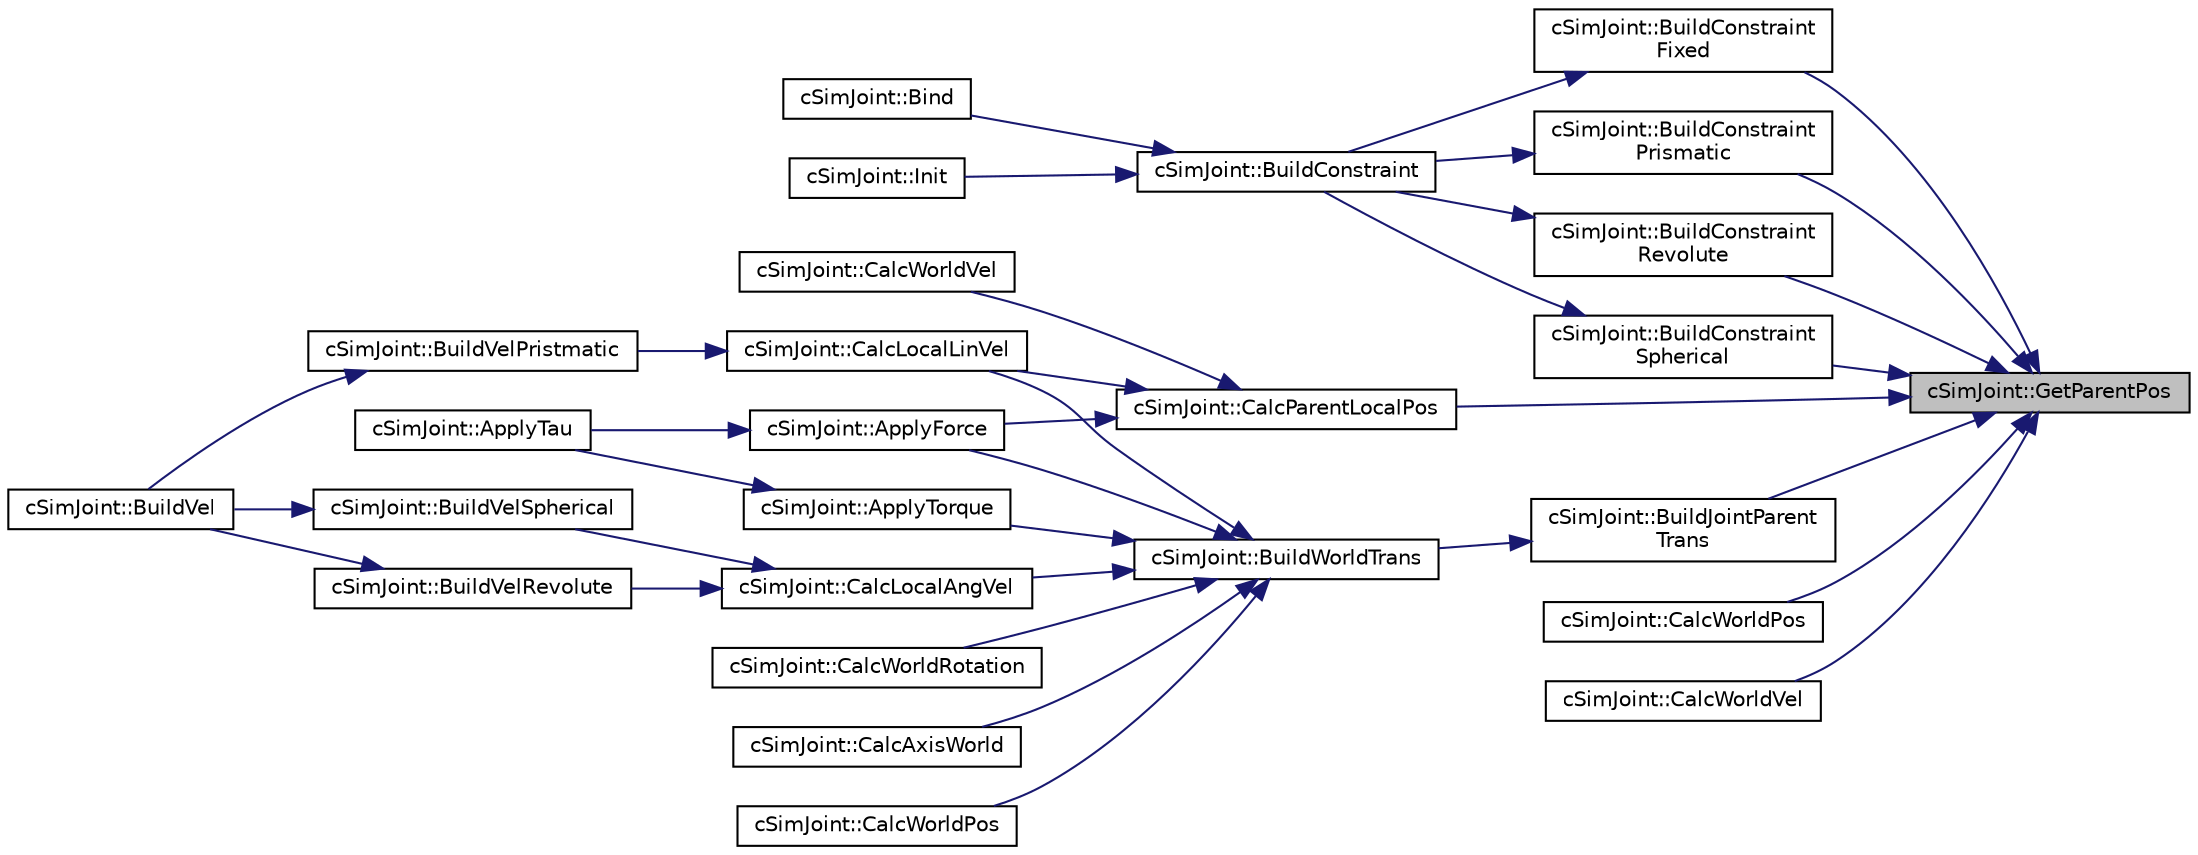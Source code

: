 digraph "cSimJoint::GetParentPos"
{
 // LATEX_PDF_SIZE
  edge [fontname="Helvetica",fontsize="10",labelfontname="Helvetica",labelfontsize="10"];
  node [fontname="Helvetica",fontsize="10",shape=record];
  rankdir="RL";
  Node1 [label="cSimJoint::GetParentPos",height=0.2,width=0.4,color="black", fillcolor="grey75", style="filled", fontcolor="black",tooltip=" "];
  Node1 -> Node2 [dir="back",color="midnightblue",fontsize="10",style="solid",fontname="Helvetica"];
  Node2 [label="cSimJoint::BuildConstraint\lFixed",height=0.2,width=0.4,color="black", fillcolor="white", style="filled",URL="$classc_sim_joint.html#abe781d16660833b9950d5e4f6a0d48cf",tooltip=" "];
  Node2 -> Node3 [dir="back",color="midnightblue",fontsize="10",style="solid",fontname="Helvetica"];
  Node3 [label="cSimJoint::BuildConstraint",height=0.2,width=0.4,color="black", fillcolor="white", style="filled",URL="$classc_sim_joint.html#a373a79c70887e9a2ef0d968bb0125ba9",tooltip=" "];
  Node3 -> Node4 [dir="back",color="midnightblue",fontsize="10",style="solid",fontname="Helvetica"];
  Node4 [label="cSimJoint::Bind",height=0.2,width=0.4,color="black", fillcolor="white", style="filled",URL="$classc_sim_joint.html#af1264424c2cbbe28e009cb4e2f0df427",tooltip=" "];
  Node3 -> Node5 [dir="back",color="midnightblue",fontsize="10",style="solid",fontname="Helvetica"];
  Node5 [label="cSimJoint::Init",height=0.2,width=0.4,color="black", fillcolor="white", style="filled",URL="$classc_sim_joint.html#a695ba6ad0b72907f88a5e9973e6d307a",tooltip=" "];
  Node1 -> Node6 [dir="back",color="midnightblue",fontsize="10",style="solid",fontname="Helvetica"];
  Node6 [label="cSimJoint::BuildConstraint\lPrismatic",height=0.2,width=0.4,color="black", fillcolor="white", style="filled",URL="$classc_sim_joint.html#a2b37865551ee1d5df319ac46e6029a03",tooltip=" "];
  Node6 -> Node3 [dir="back",color="midnightblue",fontsize="10",style="solid",fontname="Helvetica"];
  Node1 -> Node7 [dir="back",color="midnightblue",fontsize="10",style="solid",fontname="Helvetica"];
  Node7 [label="cSimJoint::BuildConstraint\lRevolute",height=0.2,width=0.4,color="black", fillcolor="white", style="filled",URL="$classc_sim_joint.html#a06779b0c544cbfb9519b0dedc3b11ba0",tooltip=" "];
  Node7 -> Node3 [dir="back",color="midnightblue",fontsize="10",style="solid",fontname="Helvetica"];
  Node1 -> Node8 [dir="back",color="midnightblue",fontsize="10",style="solid",fontname="Helvetica"];
  Node8 [label="cSimJoint::BuildConstraint\lSpherical",height=0.2,width=0.4,color="black", fillcolor="white", style="filled",URL="$classc_sim_joint.html#a69a62463c3aed0fb26cf319a03a208d2",tooltip=" "];
  Node8 -> Node3 [dir="back",color="midnightblue",fontsize="10",style="solid",fontname="Helvetica"];
  Node1 -> Node9 [dir="back",color="midnightblue",fontsize="10",style="solid",fontname="Helvetica"];
  Node9 [label="cSimJoint::BuildJointParent\lTrans",height=0.2,width=0.4,color="black", fillcolor="white", style="filled",URL="$classc_sim_joint.html#aa07c6dc91e5d4499d4b91af5ffea5cd1",tooltip=" "];
  Node9 -> Node10 [dir="back",color="midnightblue",fontsize="10",style="solid",fontname="Helvetica"];
  Node10 [label="cSimJoint::BuildWorldTrans",height=0.2,width=0.4,color="black", fillcolor="white", style="filled",URL="$classc_sim_joint.html#af84d3879a4bcbd31fadabdd822067f73",tooltip=" "];
  Node10 -> Node11 [dir="back",color="midnightblue",fontsize="10",style="solid",fontname="Helvetica"];
  Node11 [label="cSimJoint::ApplyForce",height=0.2,width=0.4,color="black", fillcolor="white", style="filled",URL="$classc_sim_joint.html#a98999f1d79a883736b56ffeb797b307a",tooltip=" "];
  Node11 -> Node12 [dir="back",color="midnightblue",fontsize="10",style="solid",fontname="Helvetica"];
  Node12 [label="cSimJoint::ApplyTau",height=0.2,width=0.4,color="black", fillcolor="white", style="filled",URL="$classc_sim_joint.html#a83b7a43aba439ff5f2c90696b86ae663",tooltip=" "];
  Node10 -> Node13 [dir="back",color="midnightblue",fontsize="10",style="solid",fontname="Helvetica"];
  Node13 [label="cSimJoint::ApplyTorque",height=0.2,width=0.4,color="black", fillcolor="white", style="filled",URL="$classc_sim_joint.html#a69ccf3f056791f85e7c76436c2e7af35",tooltip=" "];
  Node13 -> Node12 [dir="back",color="midnightblue",fontsize="10",style="solid",fontname="Helvetica"];
  Node10 -> Node14 [dir="back",color="midnightblue",fontsize="10",style="solid",fontname="Helvetica"];
  Node14 [label="cSimJoint::CalcAxisWorld",height=0.2,width=0.4,color="black", fillcolor="white", style="filled",URL="$classc_sim_joint.html#ac93926144507f9fc0af9ab9146add918",tooltip=" "];
  Node10 -> Node15 [dir="back",color="midnightblue",fontsize="10",style="solid",fontname="Helvetica"];
  Node15 [label="cSimJoint::CalcLocalAngVel",height=0.2,width=0.4,color="black", fillcolor="white", style="filled",URL="$classc_sim_joint.html#a4b39db4c5db48f3348cc17c7896fef7b",tooltip=" "];
  Node15 -> Node16 [dir="back",color="midnightblue",fontsize="10",style="solid",fontname="Helvetica"];
  Node16 [label="cSimJoint::BuildVelRevolute",height=0.2,width=0.4,color="black", fillcolor="white", style="filled",URL="$classc_sim_joint.html#ab9eb5bbbe97fe5e2fcfbc16681221686",tooltip=" "];
  Node16 -> Node17 [dir="back",color="midnightblue",fontsize="10",style="solid",fontname="Helvetica"];
  Node17 [label="cSimJoint::BuildVel",height=0.2,width=0.4,color="black", fillcolor="white", style="filled",URL="$classc_sim_joint.html#a294f4ac71659063c169deed6d4e17252",tooltip=" "];
  Node15 -> Node18 [dir="back",color="midnightblue",fontsize="10",style="solid",fontname="Helvetica"];
  Node18 [label="cSimJoint::BuildVelSpherical",height=0.2,width=0.4,color="black", fillcolor="white", style="filled",URL="$classc_sim_joint.html#a2c988346971d61dddb827171c30605d7",tooltip=" "];
  Node18 -> Node17 [dir="back",color="midnightblue",fontsize="10",style="solid",fontname="Helvetica"];
  Node10 -> Node19 [dir="back",color="midnightblue",fontsize="10",style="solid",fontname="Helvetica"];
  Node19 [label="cSimJoint::CalcLocalLinVel",height=0.2,width=0.4,color="black", fillcolor="white", style="filled",URL="$classc_sim_joint.html#a96bfa8b54cf0298a9e1b0da075929229",tooltip=" "];
  Node19 -> Node20 [dir="back",color="midnightblue",fontsize="10",style="solid",fontname="Helvetica"];
  Node20 [label="cSimJoint::BuildVelPristmatic",height=0.2,width=0.4,color="black", fillcolor="white", style="filled",URL="$classc_sim_joint.html#a85432651847f32c5962e2d23ce85c7f9",tooltip=" "];
  Node20 -> Node17 [dir="back",color="midnightblue",fontsize="10",style="solid",fontname="Helvetica"];
  Node10 -> Node21 [dir="back",color="midnightblue",fontsize="10",style="solid",fontname="Helvetica"];
  Node21 [label="cSimJoint::CalcWorldPos",height=0.2,width=0.4,color="black", fillcolor="white", style="filled",URL="$classc_sim_joint.html#ae206f8d2c6246507192a7d561078b120",tooltip=" "];
  Node10 -> Node22 [dir="back",color="midnightblue",fontsize="10",style="solid",fontname="Helvetica"];
  Node22 [label="cSimJoint::CalcWorldRotation",height=0.2,width=0.4,color="black", fillcolor="white", style="filled",URL="$classc_sim_joint.html#adc3e64326d8fb19f434c9d104e51095b",tooltip=" "];
  Node1 -> Node23 [dir="back",color="midnightblue",fontsize="10",style="solid",fontname="Helvetica"];
  Node23 [label="cSimJoint::CalcParentLocalPos",height=0.2,width=0.4,color="black", fillcolor="white", style="filled",URL="$classc_sim_joint.html#ae29709c0a6efcbbd3f39312aa1a1d117",tooltip=" "];
  Node23 -> Node11 [dir="back",color="midnightblue",fontsize="10",style="solid",fontname="Helvetica"];
  Node23 -> Node19 [dir="back",color="midnightblue",fontsize="10",style="solid",fontname="Helvetica"];
  Node23 -> Node24 [dir="back",color="midnightblue",fontsize="10",style="solid",fontname="Helvetica"];
  Node24 [label="cSimJoint::CalcWorldVel",height=0.2,width=0.4,color="black", fillcolor="white", style="filled",URL="$classc_sim_joint.html#ab59c7655a9f21b4eceb7718af40408e9",tooltip=" "];
  Node1 -> Node25 [dir="back",color="midnightblue",fontsize="10",style="solid",fontname="Helvetica"];
  Node25 [label="cSimJoint::CalcWorldPos",height=0.2,width=0.4,color="black", fillcolor="white", style="filled",URL="$classc_sim_joint.html#aaba80899156fdc9c081233e3b6210039",tooltip=" "];
  Node1 -> Node26 [dir="back",color="midnightblue",fontsize="10",style="solid",fontname="Helvetica"];
  Node26 [label="cSimJoint::CalcWorldVel",height=0.2,width=0.4,color="black", fillcolor="white", style="filled",URL="$classc_sim_joint.html#a0efd463b21a43f07181e8537b9a93264",tooltip=" "];
}
